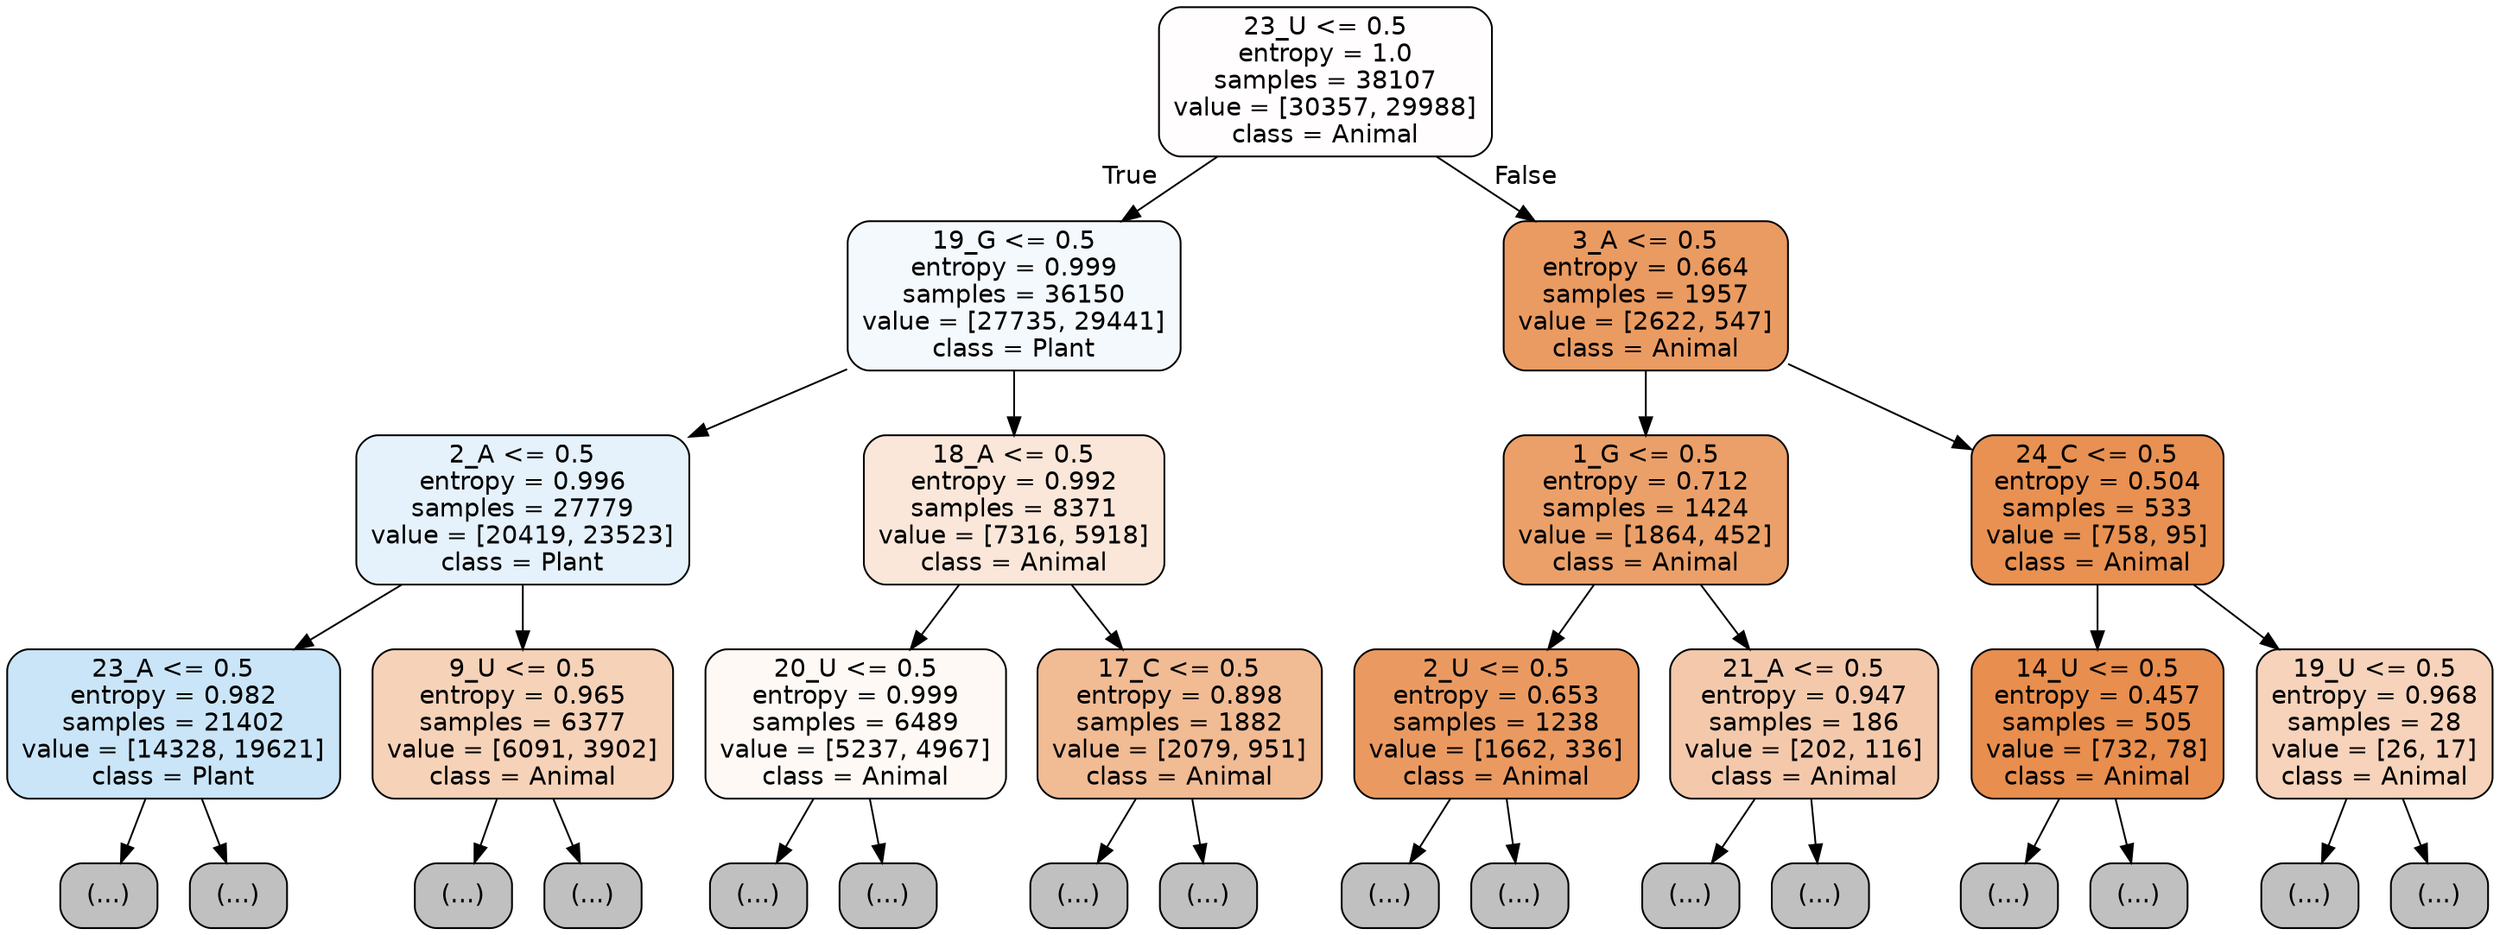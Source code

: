 digraph Tree {
node [shape=box, style="filled, rounded", color="black", fontname="helvetica"] ;
edge [fontname="helvetica"] ;
0 [label="23_U <= 0.5\nentropy = 1.0\nsamples = 38107\nvalue = [30357, 29988]\nclass = Animal", fillcolor="#fffdfd"] ;
1 [label="19_G <= 0.5\nentropy = 0.999\nsamples = 36150\nvalue = [27735, 29441]\nclass = Plant", fillcolor="#f4f9fd"] ;
0 -> 1 [labeldistance=2.5, labelangle=45, headlabel="True"] ;
2 [label="2_A <= 0.5\nentropy = 0.996\nsamples = 27779\nvalue = [20419, 23523]\nclass = Plant", fillcolor="#e5f2fc"] ;
1 -> 2 ;
3 [label="23_A <= 0.5\nentropy = 0.982\nsamples = 21402\nvalue = [14328, 19621]\nclass = Plant", fillcolor="#cae5f8"] ;
2 -> 3 ;
4 [label="(...)", fillcolor="#C0C0C0"] ;
3 -> 4 ;
8595 [label="(...)", fillcolor="#C0C0C0"] ;
3 -> 8595 ;
9008 [label="9_U <= 0.5\nentropy = 0.965\nsamples = 6377\nvalue = [6091, 3902]\nclass = Animal", fillcolor="#f6d2b8"] ;
2 -> 9008 ;
9009 [label="(...)", fillcolor="#C0C0C0"] ;
9008 -> 9009 ;
11028 [label="(...)", fillcolor="#C0C0C0"] ;
9008 -> 11028 ;
11861 [label="18_A <= 0.5\nentropy = 0.992\nsamples = 8371\nvalue = [7316, 5918]\nclass = Animal", fillcolor="#fae7d9"] ;
1 -> 11861 ;
11862 [label="20_U <= 0.5\nentropy = 0.999\nsamples = 6489\nvalue = [5237, 4967]\nclass = Animal", fillcolor="#fef9f5"] ;
11861 -> 11862 ;
11863 [label="(...)", fillcolor="#C0C0C0"] ;
11862 -> 11863 ;
14306 [label="(...)", fillcolor="#C0C0C0"] ;
11862 -> 14306 ;
15111 [label="17_C <= 0.5\nentropy = 0.898\nsamples = 1882\nvalue = [2079, 951]\nclass = Animal", fillcolor="#f1bb94"] ;
11861 -> 15111 ;
15112 [label="(...)", fillcolor="#C0C0C0"] ;
15111 -> 15112 ;
15841 [label="(...)", fillcolor="#C0C0C0"] ;
15111 -> 15841 ;
16110 [label="3_A <= 0.5\nentropy = 0.664\nsamples = 1957\nvalue = [2622, 547]\nclass = Animal", fillcolor="#ea9b62"] ;
0 -> 16110 [labeldistance=2.5, labelangle=-45, headlabel="False"] ;
16111 [label="1_G <= 0.5\nentropy = 0.712\nsamples = 1424\nvalue = [1864, 452]\nclass = Animal", fillcolor="#eba069"] ;
16110 -> 16111 ;
16112 [label="2_U <= 0.5\nentropy = 0.653\nsamples = 1238\nvalue = [1662, 336]\nclass = Animal", fillcolor="#ea9a61"] ;
16111 -> 16112 ;
16113 [label="(...)", fillcolor="#C0C0C0"] ;
16112 -> 16113 ;
16480 [label="(...)", fillcolor="#C0C0C0"] ;
16112 -> 16480 ;
16617 [label="21_A <= 0.5\nentropy = 0.947\nsamples = 186\nvalue = [202, 116]\nclass = Animal", fillcolor="#f4c9ab"] ;
16111 -> 16617 ;
16618 [label="(...)", fillcolor="#C0C0C0"] ;
16617 -> 16618 ;
16689 [label="(...)", fillcolor="#C0C0C0"] ;
16617 -> 16689 ;
16718 [label="24_C <= 0.5\nentropy = 0.504\nsamples = 533\nvalue = [758, 95]\nclass = Animal", fillcolor="#e89152"] ;
16110 -> 16718 ;
16719 [label="14_U <= 0.5\nentropy = 0.457\nsamples = 505\nvalue = [732, 78]\nclass = Animal", fillcolor="#e88e4e"] ;
16718 -> 16719 ;
16720 [label="(...)", fillcolor="#C0C0C0"] ;
16719 -> 16720 ;
16853 [label="(...)", fillcolor="#C0C0C0"] ;
16719 -> 16853 ;
16876 [label="19_U <= 0.5\nentropy = 0.968\nsamples = 28\nvalue = [26, 17]\nclass = Animal", fillcolor="#f6d3ba"] ;
16718 -> 16876 ;
16877 [label="(...)", fillcolor="#C0C0C0"] ;
16876 -> 16877 ;
16882 [label="(...)", fillcolor="#C0C0C0"] ;
16876 -> 16882 ;
}